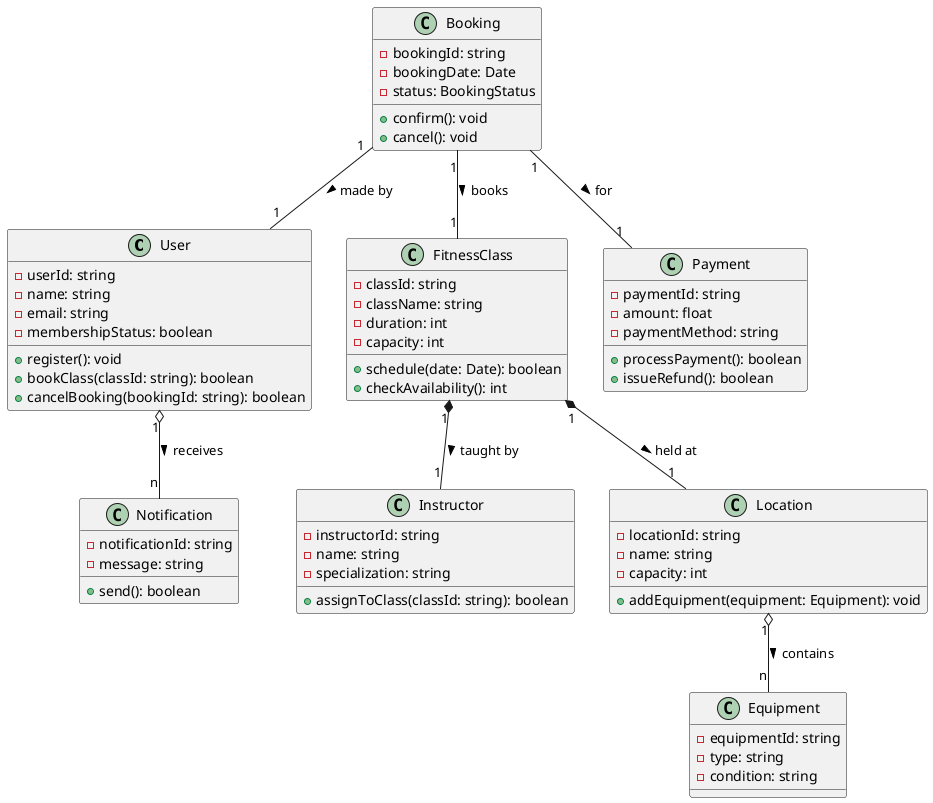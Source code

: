 ```plantuml
@startuml
class User {
    - userId: string
    - name: string
    - email: string
    - membershipStatus: boolean
    + register(): void
    + bookClass(classId: string): boolean
    + cancelBooking(bookingId: string): boolean
}

class FitnessClass {
    - classId: string
    - className: string
    - duration: int
    - capacity: int
    + schedule(date: Date): boolean
    + checkAvailability(): int
}

class Booking {
    - bookingId: string
    - bookingDate: Date
    - status: BookingStatus
    + confirm(): void
    + cancel(): void
}

class Payment {
    - paymentId: string
    - amount: float
    - paymentMethod: string
    + processPayment(): boolean
    + issueRefund(): boolean
}

class Instructor {
    - instructorId: string
    - name: string
    - specialization: string
    + assignToClass(classId: string): boolean
}

class Location {
    - locationId: string
    - name: string
    - capacity: int
    + addEquipment(equipment: Equipment): void
}

class Equipment {
    - equipmentId: string
    - type: string
    - condition: string
}

class Notification {
    - notificationId: string
    - message: string
    + send(): boolean
}

Booking "1" -- "1" FitnessClass: books >
Booking "1" -- "1" User: made by >
Booking "1" -- "1" Payment: for >
FitnessClass "1" *-- "1" Location: held at >
FitnessClass "1" *-- "1" Instructor: taught by >
Location "1" o-- "n" Equipment: contains >
User "1" o-- "n" Notification: receives >
@enduml
